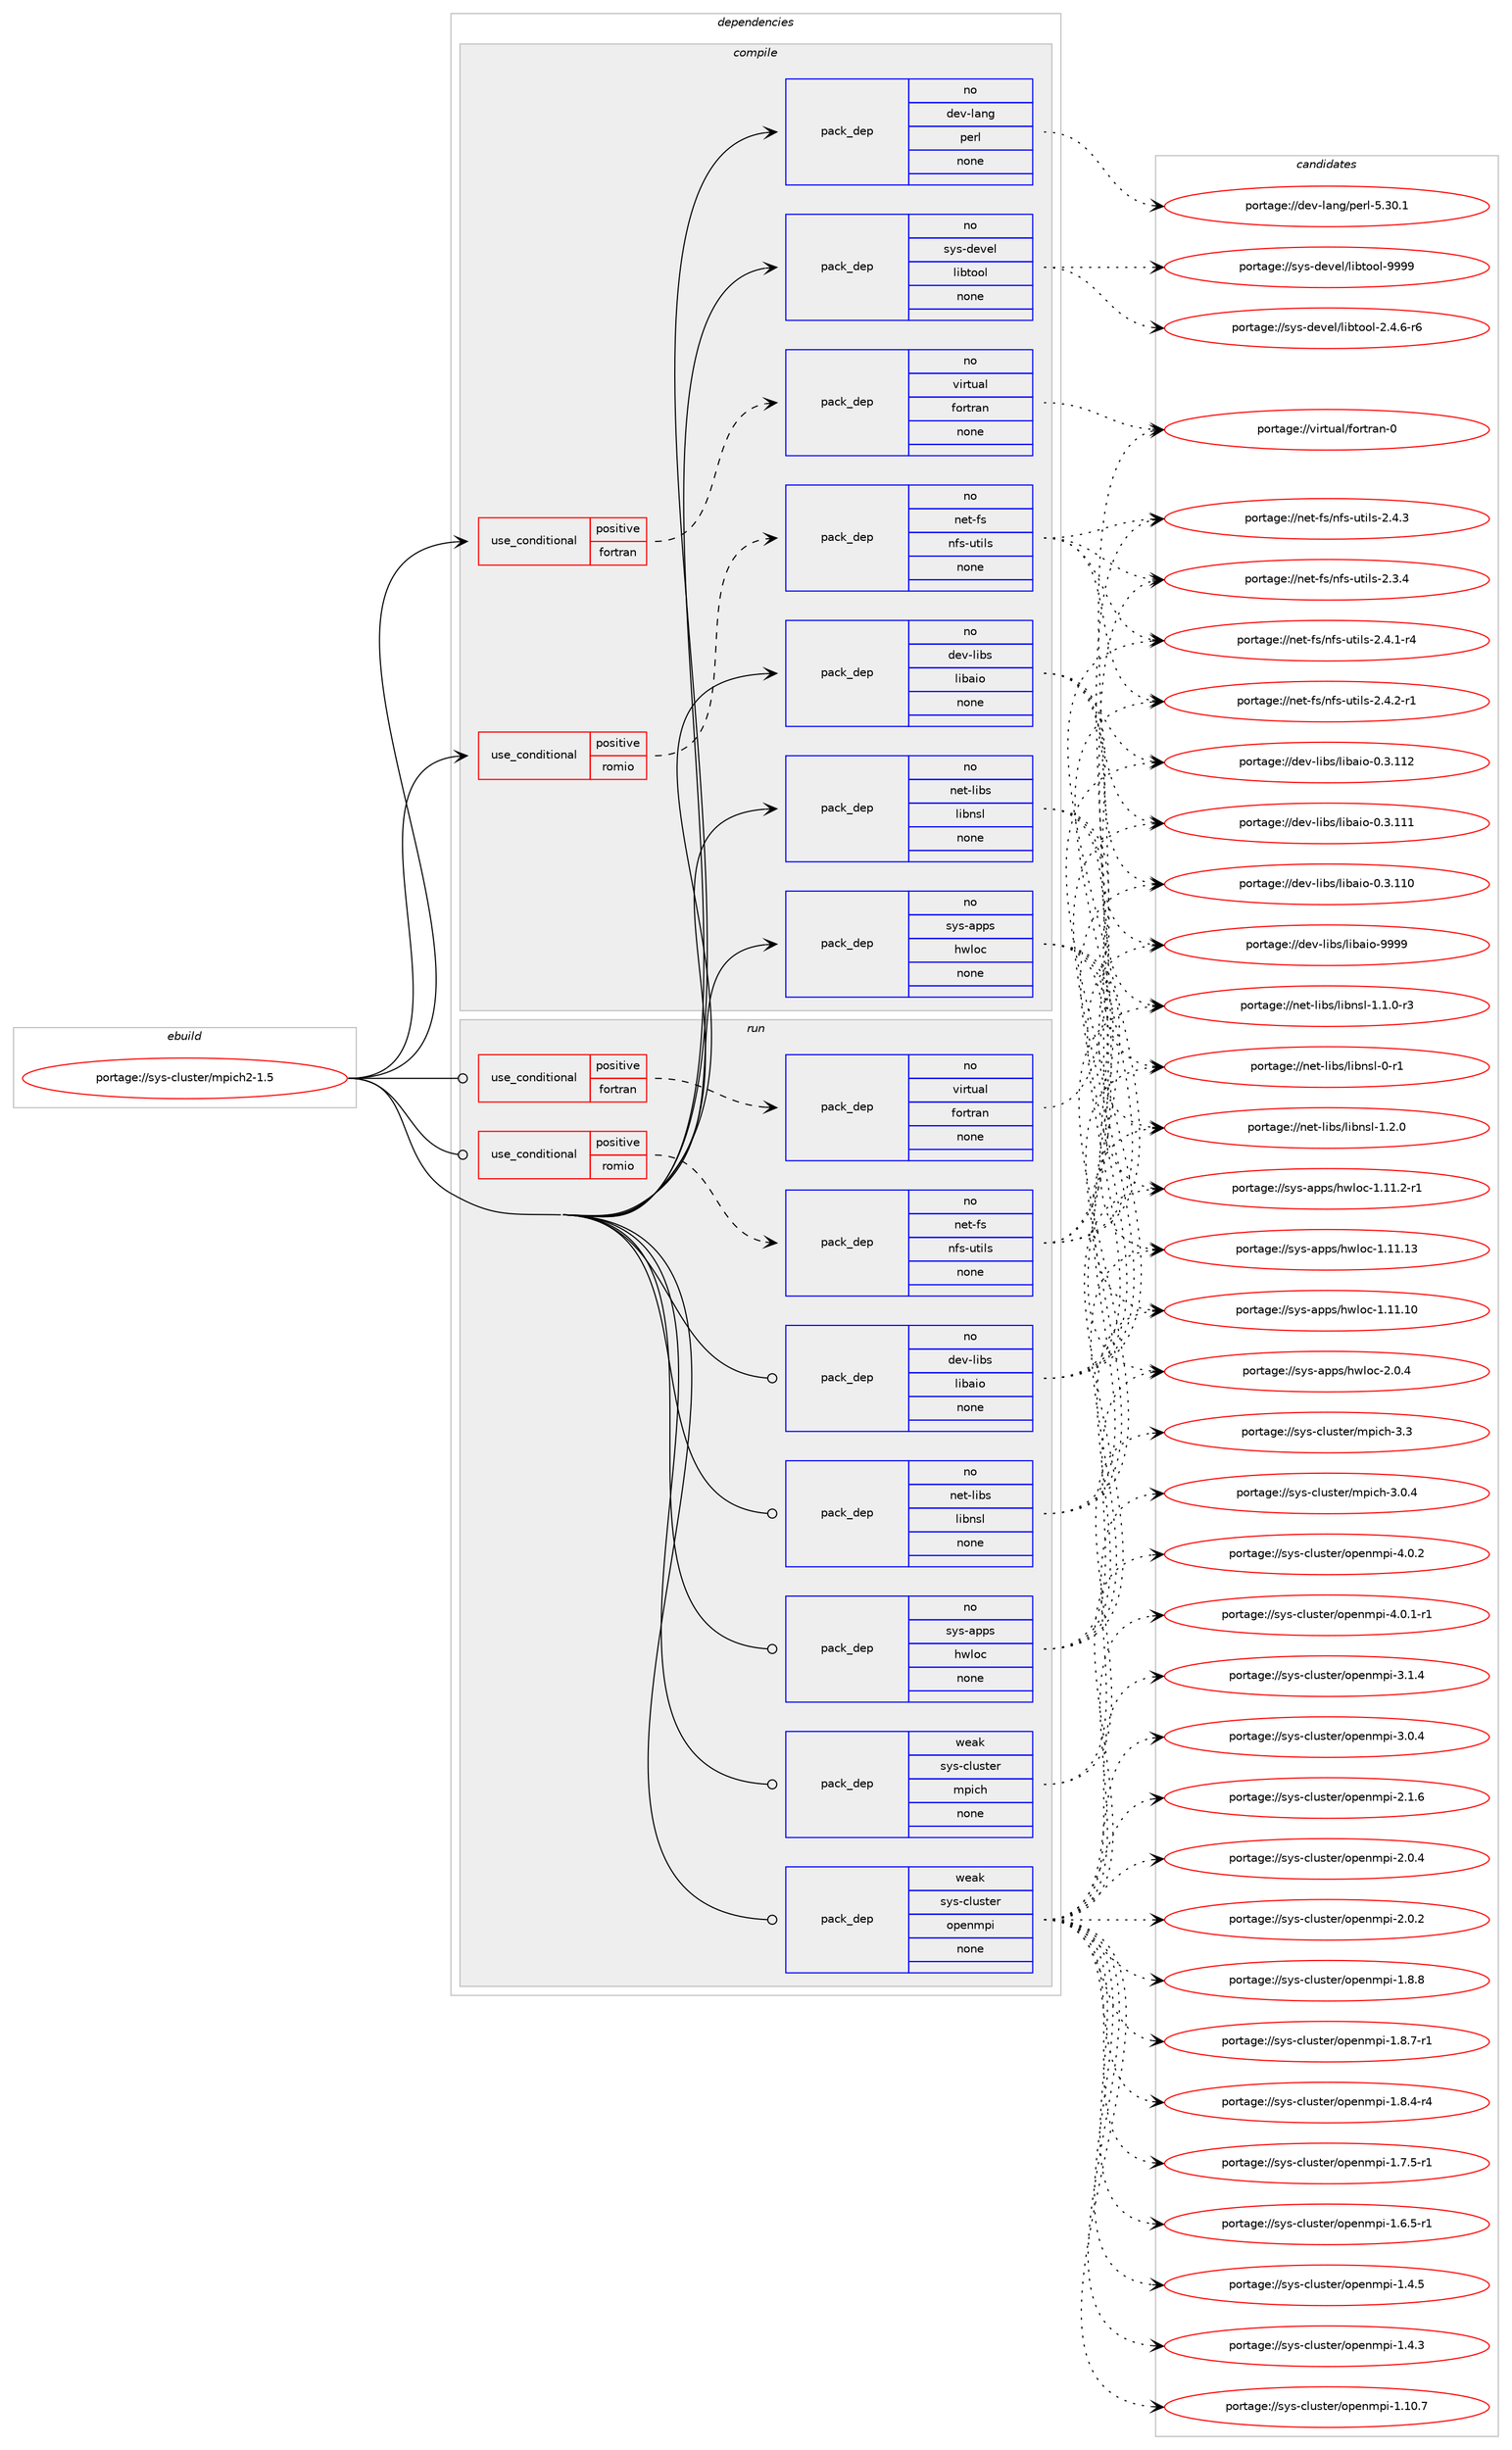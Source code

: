 digraph prolog {

# *************
# Graph options
# *************

newrank=true;
concentrate=true;
compound=true;
graph [rankdir=LR,fontname=Helvetica,fontsize=10,ranksep=1.5];#, ranksep=2.5, nodesep=0.2];
edge  [arrowhead=vee];
node  [fontname=Helvetica,fontsize=10];

# **********
# The ebuild
# **********

subgraph cluster_leftcol {
color=gray;
rank=same;
label=<<i>ebuild</i>>;
id [label="portage://sys-cluster/mpich2-1.5", color=red, width=4, href="../sys-cluster/mpich2-1.5.svg"];
}

# ****************
# The dependencies
# ****************

subgraph cluster_midcol {
color=gray;
label=<<i>dependencies</i>>;
subgraph cluster_compile {
fillcolor="#eeeeee";
style=filled;
label=<<i>compile</i>>;
subgraph cond11017 {
dependency54162 [label=<<TABLE BORDER="0" CELLBORDER="1" CELLSPACING="0" CELLPADDING="4"><TR><TD ROWSPAN="3" CELLPADDING="10">use_conditional</TD></TR><TR><TD>positive</TD></TR><TR><TD>fortran</TD></TR></TABLE>>, shape=none, color=red];
subgraph pack42003 {
dependency54163 [label=<<TABLE BORDER="0" CELLBORDER="1" CELLSPACING="0" CELLPADDING="4" WIDTH="220"><TR><TD ROWSPAN="6" CELLPADDING="30">pack_dep</TD></TR><TR><TD WIDTH="110">no</TD></TR><TR><TD>virtual</TD></TR><TR><TD>fortran</TD></TR><TR><TD>none</TD></TR><TR><TD></TD></TR></TABLE>>, shape=none, color=blue];
}
dependency54162:e -> dependency54163:w [weight=20,style="dashed",arrowhead="vee"];
}
id:e -> dependency54162:w [weight=20,style="solid",arrowhead="vee"];
subgraph cond11018 {
dependency54164 [label=<<TABLE BORDER="0" CELLBORDER="1" CELLSPACING="0" CELLPADDING="4"><TR><TD ROWSPAN="3" CELLPADDING="10">use_conditional</TD></TR><TR><TD>positive</TD></TR><TR><TD>romio</TD></TR></TABLE>>, shape=none, color=red];
subgraph pack42004 {
dependency54165 [label=<<TABLE BORDER="0" CELLBORDER="1" CELLSPACING="0" CELLPADDING="4" WIDTH="220"><TR><TD ROWSPAN="6" CELLPADDING="30">pack_dep</TD></TR><TR><TD WIDTH="110">no</TD></TR><TR><TD>net-fs</TD></TR><TR><TD>nfs-utils</TD></TR><TR><TD>none</TD></TR><TR><TD></TD></TR></TABLE>>, shape=none, color=blue];
}
dependency54164:e -> dependency54165:w [weight=20,style="dashed",arrowhead="vee"];
}
id:e -> dependency54164:w [weight=20,style="solid",arrowhead="vee"];
subgraph pack42005 {
dependency54166 [label=<<TABLE BORDER="0" CELLBORDER="1" CELLSPACING="0" CELLPADDING="4" WIDTH="220"><TR><TD ROWSPAN="6" CELLPADDING="30">pack_dep</TD></TR><TR><TD WIDTH="110">no</TD></TR><TR><TD>dev-lang</TD></TR><TR><TD>perl</TD></TR><TR><TD>none</TD></TR><TR><TD></TD></TR></TABLE>>, shape=none, color=blue];
}
id:e -> dependency54166:w [weight=20,style="solid",arrowhead="vee"];
subgraph pack42006 {
dependency54167 [label=<<TABLE BORDER="0" CELLBORDER="1" CELLSPACING="0" CELLPADDING="4" WIDTH="220"><TR><TD ROWSPAN="6" CELLPADDING="30">pack_dep</TD></TR><TR><TD WIDTH="110">no</TD></TR><TR><TD>dev-libs</TD></TR><TR><TD>libaio</TD></TR><TR><TD>none</TD></TR><TR><TD></TD></TR></TABLE>>, shape=none, color=blue];
}
id:e -> dependency54167:w [weight=20,style="solid",arrowhead="vee"];
subgraph pack42007 {
dependency54168 [label=<<TABLE BORDER="0" CELLBORDER="1" CELLSPACING="0" CELLPADDING="4" WIDTH="220"><TR><TD ROWSPAN="6" CELLPADDING="30">pack_dep</TD></TR><TR><TD WIDTH="110">no</TD></TR><TR><TD>net-libs</TD></TR><TR><TD>libnsl</TD></TR><TR><TD>none</TD></TR><TR><TD></TD></TR></TABLE>>, shape=none, color=blue];
}
id:e -> dependency54168:w [weight=20,style="solid",arrowhead="vee"];
subgraph pack42008 {
dependency54169 [label=<<TABLE BORDER="0" CELLBORDER="1" CELLSPACING="0" CELLPADDING="4" WIDTH="220"><TR><TD ROWSPAN="6" CELLPADDING="30">pack_dep</TD></TR><TR><TD WIDTH="110">no</TD></TR><TR><TD>sys-apps</TD></TR><TR><TD>hwloc</TD></TR><TR><TD>none</TD></TR><TR><TD></TD></TR></TABLE>>, shape=none, color=blue];
}
id:e -> dependency54169:w [weight=20,style="solid",arrowhead="vee"];
subgraph pack42009 {
dependency54170 [label=<<TABLE BORDER="0" CELLBORDER="1" CELLSPACING="0" CELLPADDING="4" WIDTH="220"><TR><TD ROWSPAN="6" CELLPADDING="30">pack_dep</TD></TR><TR><TD WIDTH="110">no</TD></TR><TR><TD>sys-devel</TD></TR><TR><TD>libtool</TD></TR><TR><TD>none</TD></TR><TR><TD></TD></TR></TABLE>>, shape=none, color=blue];
}
id:e -> dependency54170:w [weight=20,style="solid",arrowhead="vee"];
}
subgraph cluster_compileandrun {
fillcolor="#eeeeee";
style=filled;
label=<<i>compile and run</i>>;
}
subgraph cluster_run {
fillcolor="#eeeeee";
style=filled;
label=<<i>run</i>>;
subgraph cond11019 {
dependency54171 [label=<<TABLE BORDER="0" CELLBORDER="1" CELLSPACING="0" CELLPADDING="4"><TR><TD ROWSPAN="3" CELLPADDING="10">use_conditional</TD></TR><TR><TD>positive</TD></TR><TR><TD>fortran</TD></TR></TABLE>>, shape=none, color=red];
subgraph pack42010 {
dependency54172 [label=<<TABLE BORDER="0" CELLBORDER="1" CELLSPACING="0" CELLPADDING="4" WIDTH="220"><TR><TD ROWSPAN="6" CELLPADDING="30">pack_dep</TD></TR><TR><TD WIDTH="110">no</TD></TR><TR><TD>virtual</TD></TR><TR><TD>fortran</TD></TR><TR><TD>none</TD></TR><TR><TD></TD></TR></TABLE>>, shape=none, color=blue];
}
dependency54171:e -> dependency54172:w [weight=20,style="dashed",arrowhead="vee"];
}
id:e -> dependency54171:w [weight=20,style="solid",arrowhead="odot"];
subgraph cond11020 {
dependency54173 [label=<<TABLE BORDER="0" CELLBORDER="1" CELLSPACING="0" CELLPADDING="4"><TR><TD ROWSPAN="3" CELLPADDING="10">use_conditional</TD></TR><TR><TD>positive</TD></TR><TR><TD>romio</TD></TR></TABLE>>, shape=none, color=red];
subgraph pack42011 {
dependency54174 [label=<<TABLE BORDER="0" CELLBORDER="1" CELLSPACING="0" CELLPADDING="4" WIDTH="220"><TR><TD ROWSPAN="6" CELLPADDING="30">pack_dep</TD></TR><TR><TD WIDTH="110">no</TD></TR><TR><TD>net-fs</TD></TR><TR><TD>nfs-utils</TD></TR><TR><TD>none</TD></TR><TR><TD></TD></TR></TABLE>>, shape=none, color=blue];
}
dependency54173:e -> dependency54174:w [weight=20,style="dashed",arrowhead="vee"];
}
id:e -> dependency54173:w [weight=20,style="solid",arrowhead="odot"];
subgraph pack42012 {
dependency54175 [label=<<TABLE BORDER="0" CELLBORDER="1" CELLSPACING="0" CELLPADDING="4" WIDTH="220"><TR><TD ROWSPAN="6" CELLPADDING="30">pack_dep</TD></TR><TR><TD WIDTH="110">no</TD></TR><TR><TD>dev-libs</TD></TR><TR><TD>libaio</TD></TR><TR><TD>none</TD></TR><TR><TD></TD></TR></TABLE>>, shape=none, color=blue];
}
id:e -> dependency54175:w [weight=20,style="solid",arrowhead="odot"];
subgraph pack42013 {
dependency54176 [label=<<TABLE BORDER="0" CELLBORDER="1" CELLSPACING="0" CELLPADDING="4" WIDTH="220"><TR><TD ROWSPAN="6" CELLPADDING="30">pack_dep</TD></TR><TR><TD WIDTH="110">no</TD></TR><TR><TD>net-libs</TD></TR><TR><TD>libnsl</TD></TR><TR><TD>none</TD></TR><TR><TD></TD></TR></TABLE>>, shape=none, color=blue];
}
id:e -> dependency54176:w [weight=20,style="solid",arrowhead="odot"];
subgraph pack42014 {
dependency54177 [label=<<TABLE BORDER="0" CELLBORDER="1" CELLSPACING="0" CELLPADDING="4" WIDTH="220"><TR><TD ROWSPAN="6" CELLPADDING="30">pack_dep</TD></TR><TR><TD WIDTH="110">no</TD></TR><TR><TD>sys-apps</TD></TR><TR><TD>hwloc</TD></TR><TR><TD>none</TD></TR><TR><TD></TD></TR></TABLE>>, shape=none, color=blue];
}
id:e -> dependency54177:w [weight=20,style="solid",arrowhead="odot"];
subgraph pack42015 {
dependency54178 [label=<<TABLE BORDER="0" CELLBORDER="1" CELLSPACING="0" CELLPADDING="4" WIDTH="220"><TR><TD ROWSPAN="6" CELLPADDING="30">pack_dep</TD></TR><TR><TD WIDTH="110">weak</TD></TR><TR><TD>sys-cluster</TD></TR><TR><TD>mpich</TD></TR><TR><TD>none</TD></TR><TR><TD></TD></TR></TABLE>>, shape=none, color=blue];
}
id:e -> dependency54178:w [weight=20,style="solid",arrowhead="odot"];
subgraph pack42016 {
dependency54179 [label=<<TABLE BORDER="0" CELLBORDER="1" CELLSPACING="0" CELLPADDING="4" WIDTH="220"><TR><TD ROWSPAN="6" CELLPADDING="30">pack_dep</TD></TR><TR><TD WIDTH="110">weak</TD></TR><TR><TD>sys-cluster</TD></TR><TR><TD>openmpi</TD></TR><TR><TD>none</TD></TR><TR><TD></TD></TR></TABLE>>, shape=none, color=blue];
}
id:e -> dependency54179:w [weight=20,style="solid",arrowhead="odot"];
}
}

# **************
# The candidates
# **************

subgraph cluster_choices {
rank=same;
color=gray;
label=<<i>candidates</i>>;

subgraph choice42003 {
color=black;
nodesep=1;
choice1181051141161179710847102111114116114971104548 [label="portage://virtual/fortran-0", color=red, width=4,href="../virtual/fortran-0.svg"];
dependency54163:e -> choice1181051141161179710847102111114116114971104548:w [style=dotted,weight="100"];
}
subgraph choice42004 {
color=black;
nodesep=1;
choice110101116451021154711010211545117116105108115455046524651 [label="portage://net-fs/nfs-utils-2.4.3", color=red, width=4,href="../net-fs/nfs-utils-2.4.3.svg"];
choice1101011164510211547110102115451171161051081154550465246504511449 [label="portage://net-fs/nfs-utils-2.4.2-r1", color=red, width=4,href="../net-fs/nfs-utils-2.4.2-r1.svg"];
choice1101011164510211547110102115451171161051081154550465246494511452 [label="portage://net-fs/nfs-utils-2.4.1-r4", color=red, width=4,href="../net-fs/nfs-utils-2.4.1-r4.svg"];
choice110101116451021154711010211545117116105108115455046514652 [label="portage://net-fs/nfs-utils-2.3.4", color=red, width=4,href="../net-fs/nfs-utils-2.3.4.svg"];
dependency54165:e -> choice110101116451021154711010211545117116105108115455046524651:w [style=dotted,weight="100"];
dependency54165:e -> choice1101011164510211547110102115451171161051081154550465246504511449:w [style=dotted,weight="100"];
dependency54165:e -> choice1101011164510211547110102115451171161051081154550465246494511452:w [style=dotted,weight="100"];
dependency54165:e -> choice110101116451021154711010211545117116105108115455046514652:w [style=dotted,weight="100"];
}
subgraph choice42005 {
color=black;
nodesep=1;
choice10010111845108971101034711210111410845534651484649 [label="portage://dev-lang/perl-5.30.1", color=red, width=4,href="../dev-lang/perl-5.30.1.svg"];
dependency54166:e -> choice10010111845108971101034711210111410845534651484649:w [style=dotted,weight="100"];
}
subgraph choice42006 {
color=black;
nodesep=1;
choice10010111845108105981154710810598971051114557575757 [label="portage://dev-libs/libaio-9999", color=red, width=4,href="../dev-libs/libaio-9999.svg"];
choice10010111845108105981154710810598971051114548465146494950 [label="portage://dev-libs/libaio-0.3.112", color=red, width=4,href="../dev-libs/libaio-0.3.112.svg"];
choice10010111845108105981154710810598971051114548465146494949 [label="portage://dev-libs/libaio-0.3.111", color=red, width=4,href="../dev-libs/libaio-0.3.111.svg"];
choice10010111845108105981154710810598971051114548465146494948 [label="portage://dev-libs/libaio-0.3.110", color=red, width=4,href="../dev-libs/libaio-0.3.110.svg"];
dependency54167:e -> choice10010111845108105981154710810598971051114557575757:w [style=dotted,weight="100"];
dependency54167:e -> choice10010111845108105981154710810598971051114548465146494950:w [style=dotted,weight="100"];
dependency54167:e -> choice10010111845108105981154710810598971051114548465146494949:w [style=dotted,weight="100"];
dependency54167:e -> choice10010111845108105981154710810598971051114548465146494948:w [style=dotted,weight="100"];
}
subgraph choice42007 {
color=black;
nodesep=1;
choice11010111645108105981154710810598110115108454946504648 [label="portage://net-libs/libnsl-1.2.0", color=red, width=4,href="../net-libs/libnsl-1.2.0.svg"];
choice110101116451081059811547108105981101151084549464946484511451 [label="portage://net-libs/libnsl-1.1.0-r3", color=red, width=4,href="../net-libs/libnsl-1.1.0-r3.svg"];
choice1101011164510810598115471081059811011510845484511449 [label="portage://net-libs/libnsl-0-r1", color=red, width=4,href="../net-libs/libnsl-0-r1.svg"];
dependency54168:e -> choice11010111645108105981154710810598110115108454946504648:w [style=dotted,weight="100"];
dependency54168:e -> choice110101116451081059811547108105981101151084549464946484511451:w [style=dotted,weight="100"];
dependency54168:e -> choice1101011164510810598115471081059811011510845484511449:w [style=dotted,weight="100"];
}
subgraph choice42008 {
color=black;
nodesep=1;
choice11512111545971121121154710411910811199455046484652 [label="portage://sys-apps/hwloc-2.0.4", color=red, width=4,href="../sys-apps/hwloc-2.0.4.svg"];
choice11512111545971121121154710411910811199454946494946504511449 [label="portage://sys-apps/hwloc-1.11.2-r1", color=red, width=4,href="../sys-apps/hwloc-1.11.2-r1.svg"];
choice115121115459711211211547104119108111994549464949464951 [label="portage://sys-apps/hwloc-1.11.13", color=red, width=4,href="../sys-apps/hwloc-1.11.13.svg"];
choice115121115459711211211547104119108111994549464949464948 [label="portage://sys-apps/hwloc-1.11.10", color=red, width=4,href="../sys-apps/hwloc-1.11.10.svg"];
dependency54169:e -> choice11512111545971121121154710411910811199455046484652:w [style=dotted,weight="100"];
dependency54169:e -> choice11512111545971121121154710411910811199454946494946504511449:w [style=dotted,weight="100"];
dependency54169:e -> choice115121115459711211211547104119108111994549464949464951:w [style=dotted,weight="100"];
dependency54169:e -> choice115121115459711211211547104119108111994549464949464948:w [style=dotted,weight="100"];
}
subgraph choice42009 {
color=black;
nodesep=1;
choice1151211154510010111810110847108105981161111111084557575757 [label="portage://sys-devel/libtool-9999", color=red, width=4,href="../sys-devel/libtool-9999.svg"];
choice1151211154510010111810110847108105981161111111084550465246544511454 [label="portage://sys-devel/libtool-2.4.6-r6", color=red, width=4,href="../sys-devel/libtool-2.4.6-r6.svg"];
dependency54170:e -> choice1151211154510010111810110847108105981161111111084557575757:w [style=dotted,weight="100"];
dependency54170:e -> choice1151211154510010111810110847108105981161111111084550465246544511454:w [style=dotted,weight="100"];
}
subgraph choice42010 {
color=black;
nodesep=1;
choice1181051141161179710847102111114116114971104548 [label="portage://virtual/fortran-0", color=red, width=4,href="../virtual/fortran-0.svg"];
dependency54172:e -> choice1181051141161179710847102111114116114971104548:w [style=dotted,weight="100"];
}
subgraph choice42011 {
color=black;
nodesep=1;
choice110101116451021154711010211545117116105108115455046524651 [label="portage://net-fs/nfs-utils-2.4.3", color=red, width=4,href="../net-fs/nfs-utils-2.4.3.svg"];
choice1101011164510211547110102115451171161051081154550465246504511449 [label="portage://net-fs/nfs-utils-2.4.2-r1", color=red, width=4,href="../net-fs/nfs-utils-2.4.2-r1.svg"];
choice1101011164510211547110102115451171161051081154550465246494511452 [label="portage://net-fs/nfs-utils-2.4.1-r4", color=red, width=4,href="../net-fs/nfs-utils-2.4.1-r4.svg"];
choice110101116451021154711010211545117116105108115455046514652 [label="portage://net-fs/nfs-utils-2.3.4", color=red, width=4,href="../net-fs/nfs-utils-2.3.4.svg"];
dependency54174:e -> choice110101116451021154711010211545117116105108115455046524651:w [style=dotted,weight="100"];
dependency54174:e -> choice1101011164510211547110102115451171161051081154550465246504511449:w [style=dotted,weight="100"];
dependency54174:e -> choice1101011164510211547110102115451171161051081154550465246494511452:w [style=dotted,weight="100"];
dependency54174:e -> choice110101116451021154711010211545117116105108115455046514652:w [style=dotted,weight="100"];
}
subgraph choice42012 {
color=black;
nodesep=1;
choice10010111845108105981154710810598971051114557575757 [label="portage://dev-libs/libaio-9999", color=red, width=4,href="../dev-libs/libaio-9999.svg"];
choice10010111845108105981154710810598971051114548465146494950 [label="portage://dev-libs/libaio-0.3.112", color=red, width=4,href="../dev-libs/libaio-0.3.112.svg"];
choice10010111845108105981154710810598971051114548465146494949 [label="portage://dev-libs/libaio-0.3.111", color=red, width=4,href="../dev-libs/libaio-0.3.111.svg"];
choice10010111845108105981154710810598971051114548465146494948 [label="portage://dev-libs/libaio-0.3.110", color=red, width=4,href="../dev-libs/libaio-0.3.110.svg"];
dependency54175:e -> choice10010111845108105981154710810598971051114557575757:w [style=dotted,weight="100"];
dependency54175:e -> choice10010111845108105981154710810598971051114548465146494950:w [style=dotted,weight="100"];
dependency54175:e -> choice10010111845108105981154710810598971051114548465146494949:w [style=dotted,weight="100"];
dependency54175:e -> choice10010111845108105981154710810598971051114548465146494948:w [style=dotted,weight="100"];
}
subgraph choice42013 {
color=black;
nodesep=1;
choice11010111645108105981154710810598110115108454946504648 [label="portage://net-libs/libnsl-1.2.0", color=red, width=4,href="../net-libs/libnsl-1.2.0.svg"];
choice110101116451081059811547108105981101151084549464946484511451 [label="portage://net-libs/libnsl-1.1.0-r3", color=red, width=4,href="../net-libs/libnsl-1.1.0-r3.svg"];
choice1101011164510810598115471081059811011510845484511449 [label="portage://net-libs/libnsl-0-r1", color=red, width=4,href="../net-libs/libnsl-0-r1.svg"];
dependency54176:e -> choice11010111645108105981154710810598110115108454946504648:w [style=dotted,weight="100"];
dependency54176:e -> choice110101116451081059811547108105981101151084549464946484511451:w [style=dotted,weight="100"];
dependency54176:e -> choice1101011164510810598115471081059811011510845484511449:w [style=dotted,weight="100"];
}
subgraph choice42014 {
color=black;
nodesep=1;
choice11512111545971121121154710411910811199455046484652 [label="portage://sys-apps/hwloc-2.0.4", color=red, width=4,href="../sys-apps/hwloc-2.0.4.svg"];
choice11512111545971121121154710411910811199454946494946504511449 [label="portage://sys-apps/hwloc-1.11.2-r1", color=red, width=4,href="../sys-apps/hwloc-1.11.2-r1.svg"];
choice115121115459711211211547104119108111994549464949464951 [label="portage://sys-apps/hwloc-1.11.13", color=red, width=4,href="../sys-apps/hwloc-1.11.13.svg"];
choice115121115459711211211547104119108111994549464949464948 [label="portage://sys-apps/hwloc-1.11.10", color=red, width=4,href="../sys-apps/hwloc-1.11.10.svg"];
dependency54177:e -> choice11512111545971121121154710411910811199455046484652:w [style=dotted,weight="100"];
dependency54177:e -> choice11512111545971121121154710411910811199454946494946504511449:w [style=dotted,weight="100"];
dependency54177:e -> choice115121115459711211211547104119108111994549464949464951:w [style=dotted,weight="100"];
dependency54177:e -> choice115121115459711211211547104119108111994549464949464948:w [style=dotted,weight="100"];
}
subgraph choice42015 {
color=black;
nodesep=1;
choice1151211154599108117115116101114471091121059910445514651 [label="portage://sys-cluster/mpich-3.3", color=red, width=4,href="../sys-cluster/mpich-3.3.svg"];
choice11512111545991081171151161011144710911210599104455146484652 [label="portage://sys-cluster/mpich-3.0.4", color=red, width=4,href="../sys-cluster/mpich-3.0.4.svg"];
dependency54178:e -> choice1151211154599108117115116101114471091121059910445514651:w [style=dotted,weight="100"];
dependency54178:e -> choice11512111545991081171151161011144710911210599104455146484652:w [style=dotted,weight="100"];
}
subgraph choice42016 {
color=black;
nodesep=1;
choice115121115459910811711511610111447111112101110109112105455246484650 [label="portage://sys-cluster/openmpi-4.0.2", color=red, width=4,href="../sys-cluster/openmpi-4.0.2.svg"];
choice1151211154599108117115116101114471111121011101091121054552464846494511449 [label="portage://sys-cluster/openmpi-4.0.1-r1", color=red, width=4,href="../sys-cluster/openmpi-4.0.1-r1.svg"];
choice115121115459910811711511610111447111112101110109112105455146494652 [label="portage://sys-cluster/openmpi-3.1.4", color=red, width=4,href="../sys-cluster/openmpi-3.1.4.svg"];
choice115121115459910811711511610111447111112101110109112105455146484652 [label="portage://sys-cluster/openmpi-3.0.4", color=red, width=4,href="../sys-cluster/openmpi-3.0.4.svg"];
choice115121115459910811711511610111447111112101110109112105455046494654 [label="portage://sys-cluster/openmpi-2.1.6", color=red, width=4,href="../sys-cluster/openmpi-2.1.6.svg"];
choice115121115459910811711511610111447111112101110109112105455046484652 [label="portage://sys-cluster/openmpi-2.0.4", color=red, width=4,href="../sys-cluster/openmpi-2.0.4.svg"];
choice115121115459910811711511610111447111112101110109112105455046484650 [label="portage://sys-cluster/openmpi-2.0.2", color=red, width=4,href="../sys-cluster/openmpi-2.0.2.svg"];
choice115121115459910811711511610111447111112101110109112105454946564656 [label="portage://sys-cluster/openmpi-1.8.8", color=red, width=4,href="../sys-cluster/openmpi-1.8.8.svg"];
choice1151211154599108117115116101114471111121011101091121054549465646554511449 [label="portage://sys-cluster/openmpi-1.8.7-r1", color=red, width=4,href="../sys-cluster/openmpi-1.8.7-r1.svg"];
choice1151211154599108117115116101114471111121011101091121054549465646524511452 [label="portage://sys-cluster/openmpi-1.8.4-r4", color=red, width=4,href="../sys-cluster/openmpi-1.8.4-r4.svg"];
choice1151211154599108117115116101114471111121011101091121054549465546534511449 [label="portage://sys-cluster/openmpi-1.7.5-r1", color=red, width=4,href="../sys-cluster/openmpi-1.7.5-r1.svg"];
choice1151211154599108117115116101114471111121011101091121054549465446534511449 [label="portage://sys-cluster/openmpi-1.6.5-r1", color=red, width=4,href="../sys-cluster/openmpi-1.6.5-r1.svg"];
choice115121115459910811711511610111447111112101110109112105454946524653 [label="portage://sys-cluster/openmpi-1.4.5", color=red, width=4,href="../sys-cluster/openmpi-1.4.5.svg"];
choice115121115459910811711511610111447111112101110109112105454946524651 [label="portage://sys-cluster/openmpi-1.4.3", color=red, width=4,href="../sys-cluster/openmpi-1.4.3.svg"];
choice11512111545991081171151161011144711111210111010911210545494649484655 [label="portage://sys-cluster/openmpi-1.10.7", color=red, width=4,href="../sys-cluster/openmpi-1.10.7.svg"];
dependency54179:e -> choice115121115459910811711511610111447111112101110109112105455246484650:w [style=dotted,weight="100"];
dependency54179:e -> choice1151211154599108117115116101114471111121011101091121054552464846494511449:w [style=dotted,weight="100"];
dependency54179:e -> choice115121115459910811711511610111447111112101110109112105455146494652:w [style=dotted,weight="100"];
dependency54179:e -> choice115121115459910811711511610111447111112101110109112105455146484652:w [style=dotted,weight="100"];
dependency54179:e -> choice115121115459910811711511610111447111112101110109112105455046494654:w [style=dotted,weight="100"];
dependency54179:e -> choice115121115459910811711511610111447111112101110109112105455046484652:w [style=dotted,weight="100"];
dependency54179:e -> choice115121115459910811711511610111447111112101110109112105455046484650:w [style=dotted,weight="100"];
dependency54179:e -> choice115121115459910811711511610111447111112101110109112105454946564656:w [style=dotted,weight="100"];
dependency54179:e -> choice1151211154599108117115116101114471111121011101091121054549465646554511449:w [style=dotted,weight="100"];
dependency54179:e -> choice1151211154599108117115116101114471111121011101091121054549465646524511452:w [style=dotted,weight="100"];
dependency54179:e -> choice1151211154599108117115116101114471111121011101091121054549465546534511449:w [style=dotted,weight="100"];
dependency54179:e -> choice1151211154599108117115116101114471111121011101091121054549465446534511449:w [style=dotted,weight="100"];
dependency54179:e -> choice115121115459910811711511610111447111112101110109112105454946524653:w [style=dotted,weight="100"];
dependency54179:e -> choice115121115459910811711511610111447111112101110109112105454946524651:w [style=dotted,weight="100"];
dependency54179:e -> choice11512111545991081171151161011144711111210111010911210545494649484655:w [style=dotted,weight="100"];
}
}

}
